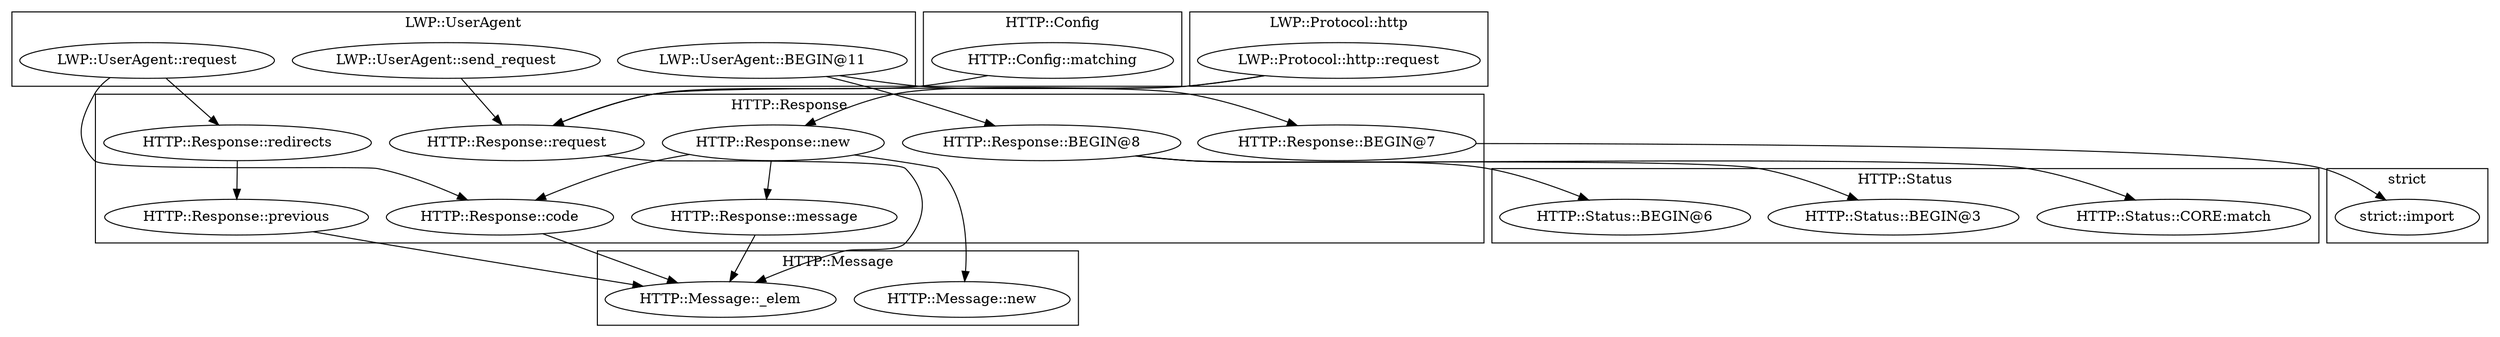 digraph {
graph [overlap=false]
subgraph cluster_LWP_UserAgent {
	label="LWP::UserAgent";
	"LWP::UserAgent::BEGIN@11";
	"LWP::UserAgent::send_request";
	"LWP::UserAgent::request";
}
subgraph cluster_HTTP_Response {
	label="HTTP::Response";
	"HTTP::Response::new";
	"HTTP::Response::request";
	"HTTP::Response::code";
	"HTTP::Response::BEGIN@8";
	"HTTP::Response::BEGIN@7";
	"HTTP::Response::previous";
	"HTTP::Response::redirects";
	"HTTP::Response::message";
}
subgraph cluster_HTTP_Status {
	label="HTTP::Status";
	"HTTP::Status::CORE:match";
	"HTTP::Status::BEGIN@3";
	"HTTP::Status::BEGIN@6";
}
subgraph cluster_HTTP_Message {
	label="HTTP::Message";
	"HTTP::Message::new";
	"HTTP::Message::_elem";
}
subgraph cluster_strict {
	label="strict";
	"strict::import";
}
subgraph cluster_HTTP_Config {
	label="HTTP::Config";
	"HTTP::Config::matching";
}
subgraph cluster_LWP_Protocol_http {
	label="LWP::Protocol::http";
	"LWP::Protocol::http::request";
}
"HTTP::Response::redirects" -> "HTTP::Response::previous";
"HTTP::Response::new" -> "HTTP::Response::message";
"HTTP::Response::BEGIN@7" -> "strict::import";
"HTTP::Response::BEGIN@8" -> "HTTP::Status::BEGIN@3";
"LWP::UserAgent::BEGIN@11" -> "HTTP::Response::BEGIN@7";
"HTTP::Response::request" -> "HTTP::Message::_elem";
"HTTP::Response::code" -> "HTTP::Message::_elem";
"HTTP::Response::previous" -> "HTTP::Message::_elem";
"HTTP::Response::message" -> "HTTP::Message::_elem";
"LWP::UserAgent::request" -> "HTTP::Response::redirects";
"HTTP::Response::BEGIN@8" -> "HTTP::Status::CORE:match";
"LWP::UserAgent::send_request" -> "HTTP::Response::request";
"HTTP::Config::matching" -> "HTTP::Response::request";
"LWP::Protocol::http::request" -> "HTTP::Response::request";
"HTTP::Response::new" -> "HTTP::Message::new";
"LWP::UserAgent::BEGIN@11" -> "HTTP::Response::BEGIN@8";
"HTTP::Response::BEGIN@8" -> "HTTP::Status::BEGIN@6";
"HTTP::Response::new" -> "HTTP::Response::code";
"LWP::UserAgent::request" -> "HTTP::Response::code";
"LWP::Protocol::http::request" -> "HTTP::Response::new";
}
